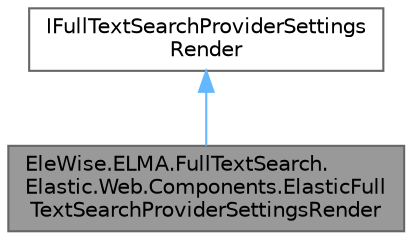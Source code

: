 digraph "EleWise.ELMA.FullTextSearch.Elastic.Web.Components.ElasticFullTextSearchProviderSettingsRender"
{
 // LATEX_PDF_SIZE
  bgcolor="transparent";
  edge [fontname=Helvetica,fontsize=10,labelfontname=Helvetica,labelfontsize=10];
  node [fontname=Helvetica,fontsize=10,shape=box,height=0.2,width=0.4];
  Node1 [id="Node000001",label="EleWise.ELMA.FullTextSearch.\lElastic.Web.Components.ElasticFull\lTextSearchProviderSettingsRender",height=0.2,width=0.4,color="gray40", fillcolor="grey60", style="filled", fontcolor="black",tooltip=" "];
  Node2 -> Node1 [id="edge1_Node000001_Node000002",dir="back",color="steelblue1",style="solid",tooltip=" "];
  Node2 [id="Node000002",label="IFullTextSearchProviderSettings\lRender",height=0.2,width=0.4,color="gray40", fillcolor="white", style="filled",tooltip=" "];
}
